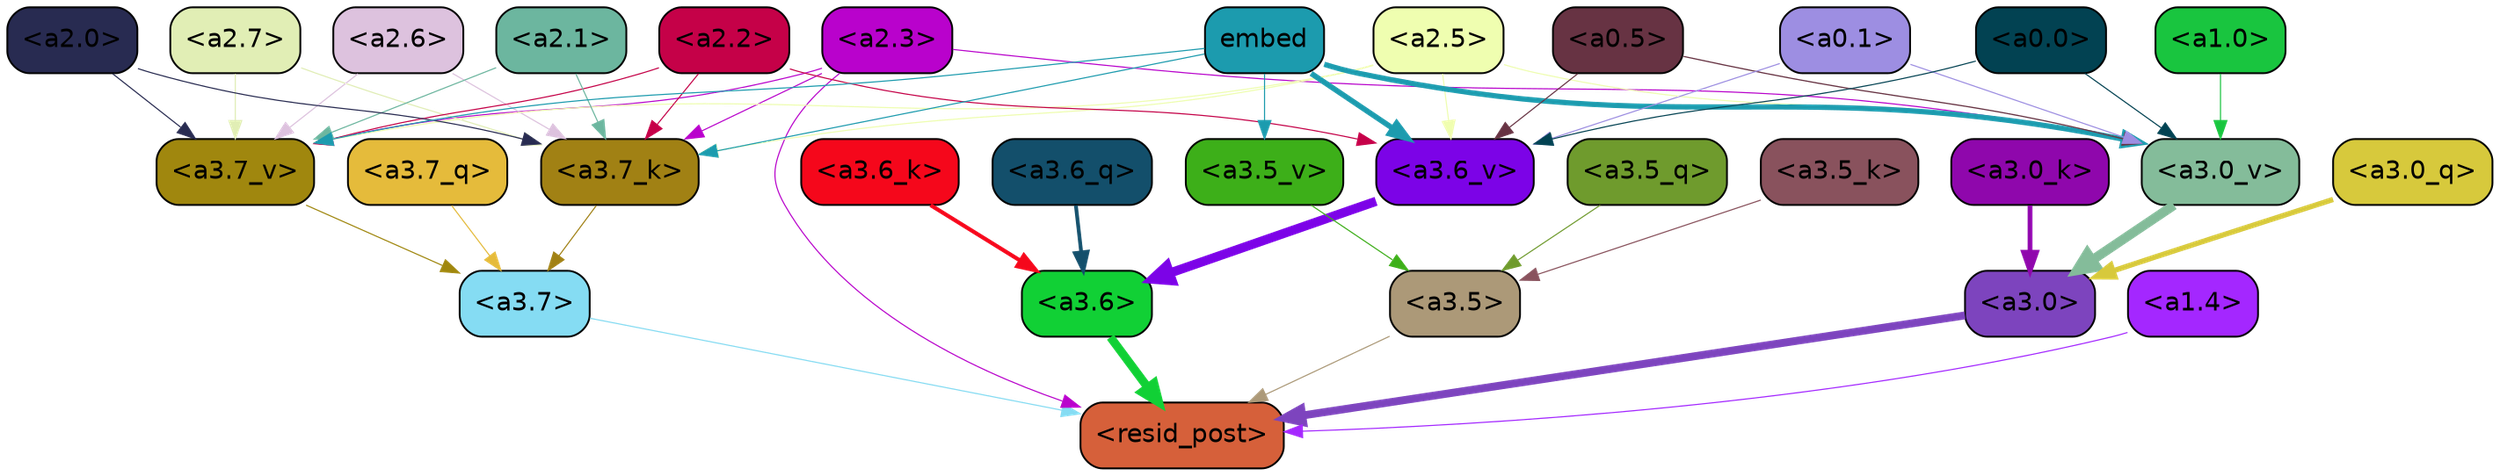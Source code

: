 strict digraph "" {
	graph [bgcolor=transparent,
		layout=dot,
		overlap=false,
		splines=true
	];
	"<a3.7>"	[color=black,
		fillcolor="#85dcf3",
		fontname=Helvetica,
		shape=box,
		style="filled, rounded"];
	"<resid_post>"	[color=black,
		fillcolor="#d6603a",
		fontname=Helvetica,
		shape=box,
		style="filled, rounded"];
	"<a3.7>" -> "<resid_post>"	[color="#85dcf3",
		penwidth=0.6];
	"<a3.6>"	[color=black,
		fillcolor="#11d035",
		fontname=Helvetica,
		shape=box,
		style="filled, rounded"];
	"<a3.6>" -> "<resid_post>"	[color="#11d035",
		penwidth=4.6696330308914185];
	"<a3.5>"	[color=black,
		fillcolor="#ac9978",
		fontname=Helvetica,
		shape=box,
		style="filled, rounded"];
	"<a3.5>" -> "<resid_post>"	[color="#ac9978",
		penwidth=0.6];
	"<a3.0>"	[color=black,
		fillcolor="#7d44be",
		fontname=Helvetica,
		shape=box,
		style="filled, rounded"];
	"<a3.0>" -> "<resid_post>"	[color="#7d44be",
		penwidth=4.282557368278503];
	"<a2.3>"	[color=black,
		fillcolor="#b902cc",
		fontname=Helvetica,
		shape=box,
		style="filled, rounded"];
	"<a2.3>" -> "<resid_post>"	[color="#b902cc",
		penwidth=0.6];
	"<a3.7_k>"	[color=black,
		fillcolor="#a18114",
		fontname=Helvetica,
		shape=box,
		style="filled, rounded"];
	"<a2.3>" -> "<a3.7_k>"	[color="#b902cc",
		penwidth=0.6];
	"<a3.7_v>"	[color=black,
		fillcolor="#a0870e",
		fontname=Helvetica,
		shape=box,
		style="filled, rounded"];
	"<a2.3>" -> "<a3.7_v>"	[color="#b902cc",
		penwidth=0.6];
	"<a3.0_v>"	[color=black,
		fillcolor="#84bc9a",
		fontname=Helvetica,
		shape=box,
		style="filled, rounded"];
	"<a2.3>" -> "<a3.0_v>"	[color="#b902cc",
		penwidth=0.6];
	"<a1.4>"	[color=black,
		fillcolor="#a427ff",
		fontname=Helvetica,
		shape=box,
		style="filled, rounded"];
	"<a1.4>" -> "<resid_post>"	[color="#a427ff",
		penwidth=0.6];
	"<a3.7_q>"	[color=black,
		fillcolor="#e5bb3b",
		fontname=Helvetica,
		shape=box,
		style="filled, rounded"];
	"<a3.7_q>" -> "<a3.7>"	[color="#e5bb3b",
		penwidth=0.6];
	"<a3.6_q>"	[color=black,
		fillcolor="#134f6b",
		fontname=Helvetica,
		shape=box,
		style="filled, rounded"];
	"<a3.6_q>" -> "<a3.6>"	[color="#134f6b",
		penwidth=2.03758105635643];
	"<a3.5_q>"	[color=black,
		fillcolor="#6f9b2d",
		fontname=Helvetica,
		shape=box,
		style="filled, rounded"];
	"<a3.5_q>" -> "<a3.5>"	[color="#6f9b2d",
		penwidth=0.6];
	"<a3.0_q>"	[color=black,
		fillcolor="#d7c93c",
		fontname=Helvetica,
		shape=box,
		style="filled, rounded"];
	"<a3.0_q>" -> "<a3.0>"	[color="#d7c93c",
		penwidth=2.8638100624084473];
	"<a3.7_k>" -> "<a3.7>"	[color="#a18114",
		penwidth=0.6];
	"<a3.6_k>"	[color=black,
		fillcolor="#f5071b",
		fontname=Helvetica,
		shape=box,
		style="filled, rounded"];
	"<a3.6_k>" -> "<a3.6>"	[color="#f5071b",
		penwidth=2.174198240041733];
	"<a3.5_k>"	[color=black,
		fillcolor="#89525d",
		fontname=Helvetica,
		shape=box,
		style="filled, rounded"];
	"<a3.5_k>" -> "<a3.5>"	[color="#89525d",
		penwidth=0.6];
	"<a3.0_k>"	[color=black,
		fillcolor="#8f07ac",
		fontname=Helvetica,
		shape=box,
		style="filled, rounded"];
	"<a3.0_k>" -> "<a3.0>"	[color="#8f07ac",
		penwidth=2.6274144649505615];
	"<a3.7_v>" -> "<a3.7>"	[color="#a0870e",
		penwidth=0.6];
	"<a3.6_v>"	[color=black,
		fillcolor="#7c03e7",
		fontname=Helvetica,
		shape=box,
		style="filled, rounded"];
	"<a3.6_v>" -> "<a3.6>"	[color="#7c03e7",
		penwidth=5.002329230308533];
	"<a3.5_v>"	[color=black,
		fillcolor="#3daf19",
		fontname=Helvetica,
		shape=box,
		style="filled, rounded"];
	"<a3.5_v>" -> "<a3.5>"	[color="#3daf19",
		penwidth=0.6];
	"<a3.0_v>" -> "<a3.0>"	[color="#84bc9a",
		penwidth=5.188832879066467];
	"<a2.7>"	[color=black,
		fillcolor="#e1eeb5",
		fontname=Helvetica,
		shape=box,
		style="filled, rounded"];
	"<a2.7>" -> "<a3.7_k>"	[color="#e1eeb5",
		penwidth=0.6];
	"<a2.7>" -> "<a3.7_v>"	[color="#e1eeb5",
		penwidth=0.6];
	"<a2.6>"	[color=black,
		fillcolor="#ddc2de",
		fontname=Helvetica,
		shape=box,
		style="filled, rounded"];
	"<a2.6>" -> "<a3.7_k>"	[color="#ddc2de",
		penwidth=0.6];
	"<a2.6>" -> "<a3.7_v>"	[color="#ddc2de",
		penwidth=0.6];
	"<a2.5>"	[color=black,
		fillcolor="#effeb0",
		fontname=Helvetica,
		shape=box,
		style="filled, rounded"];
	"<a2.5>" -> "<a3.7_k>"	[color="#effeb0",
		penwidth=0.6];
	"<a2.5>" -> "<a3.7_v>"	[color="#effeb0",
		penwidth=0.6];
	"<a2.5>" -> "<a3.6_v>"	[color="#effeb0",
		penwidth=0.6];
	"<a2.5>" -> "<a3.0_v>"	[color="#effeb0",
		penwidth=0.6];
	"<a2.2>"	[color=black,
		fillcolor="#c50148",
		fontname=Helvetica,
		shape=box,
		style="filled, rounded"];
	"<a2.2>" -> "<a3.7_k>"	[color="#c50148",
		penwidth=0.6];
	"<a2.2>" -> "<a3.7_v>"	[color="#c50148",
		penwidth=0.6];
	"<a2.2>" -> "<a3.6_v>"	[color="#c50148",
		penwidth=0.6];
	"<a2.1>"	[color=black,
		fillcolor="#6cb69f",
		fontname=Helvetica,
		shape=box,
		style="filled, rounded"];
	"<a2.1>" -> "<a3.7_k>"	[color="#6cb69f",
		penwidth=0.6];
	"<a2.1>" -> "<a3.7_v>"	[color="#6cb69f",
		penwidth=0.6];
	"<a2.0>"	[color=black,
		fillcolor="#282b51",
		fontname=Helvetica,
		shape=box,
		style="filled, rounded"];
	"<a2.0>" -> "<a3.7_k>"	[color="#282b51",
		penwidth=0.6];
	"<a2.0>" -> "<a3.7_v>"	[color="#282b51",
		penwidth=0.6];
	embed	[color=black,
		fillcolor="#1c9bae",
		fontname=Helvetica,
		shape=box,
		style="filled, rounded"];
	embed -> "<a3.7_k>"	[color="#1c9bae",
		penwidth=0.6];
	embed -> "<a3.7_v>"	[color="#1c9bae",
		penwidth=0.6];
	embed -> "<a3.6_v>"	[color="#1c9bae",
		penwidth=2.9588699340820312];
	embed -> "<a3.5_v>"	[color="#1c9bae",
		penwidth=0.6];
	embed -> "<a3.0_v>"	[color="#1c9bae",
		penwidth=2.8686431646347046];
	"<a0.5>"	[color=black,
		fillcolor="#673343",
		fontname=Helvetica,
		shape=box,
		style="filled, rounded"];
	"<a0.5>" -> "<a3.6_v>"	[color="#673343",
		penwidth=0.6];
	"<a0.5>" -> "<a3.0_v>"	[color="#673343",
		penwidth=0.6421224474906921];
	"<a0.1>"	[color=black,
		fillcolor="#9d8ee2",
		fontname=Helvetica,
		shape=box,
		style="filled, rounded"];
	"<a0.1>" -> "<a3.6_v>"	[color="#9d8ee2",
		penwidth=0.6];
	"<a0.1>" -> "<a3.0_v>"	[color="#9d8ee2",
		penwidth=0.6];
	"<a0.0>"	[color=black,
		fillcolor="#024252",
		fontname=Helvetica,
		shape=box,
		style="filled, rounded"];
	"<a0.0>" -> "<a3.6_v>"	[color="#024252",
		penwidth=0.6];
	"<a0.0>" -> "<a3.0_v>"	[color="#024252",
		penwidth=0.6];
	"<a1.0>"	[color=black,
		fillcolor="#19c53f",
		fontname=Helvetica,
		shape=box,
		style="filled, rounded"];
	"<a1.0>" -> "<a3.0_v>"	[color="#19c53f",
		penwidth=0.6];
}

